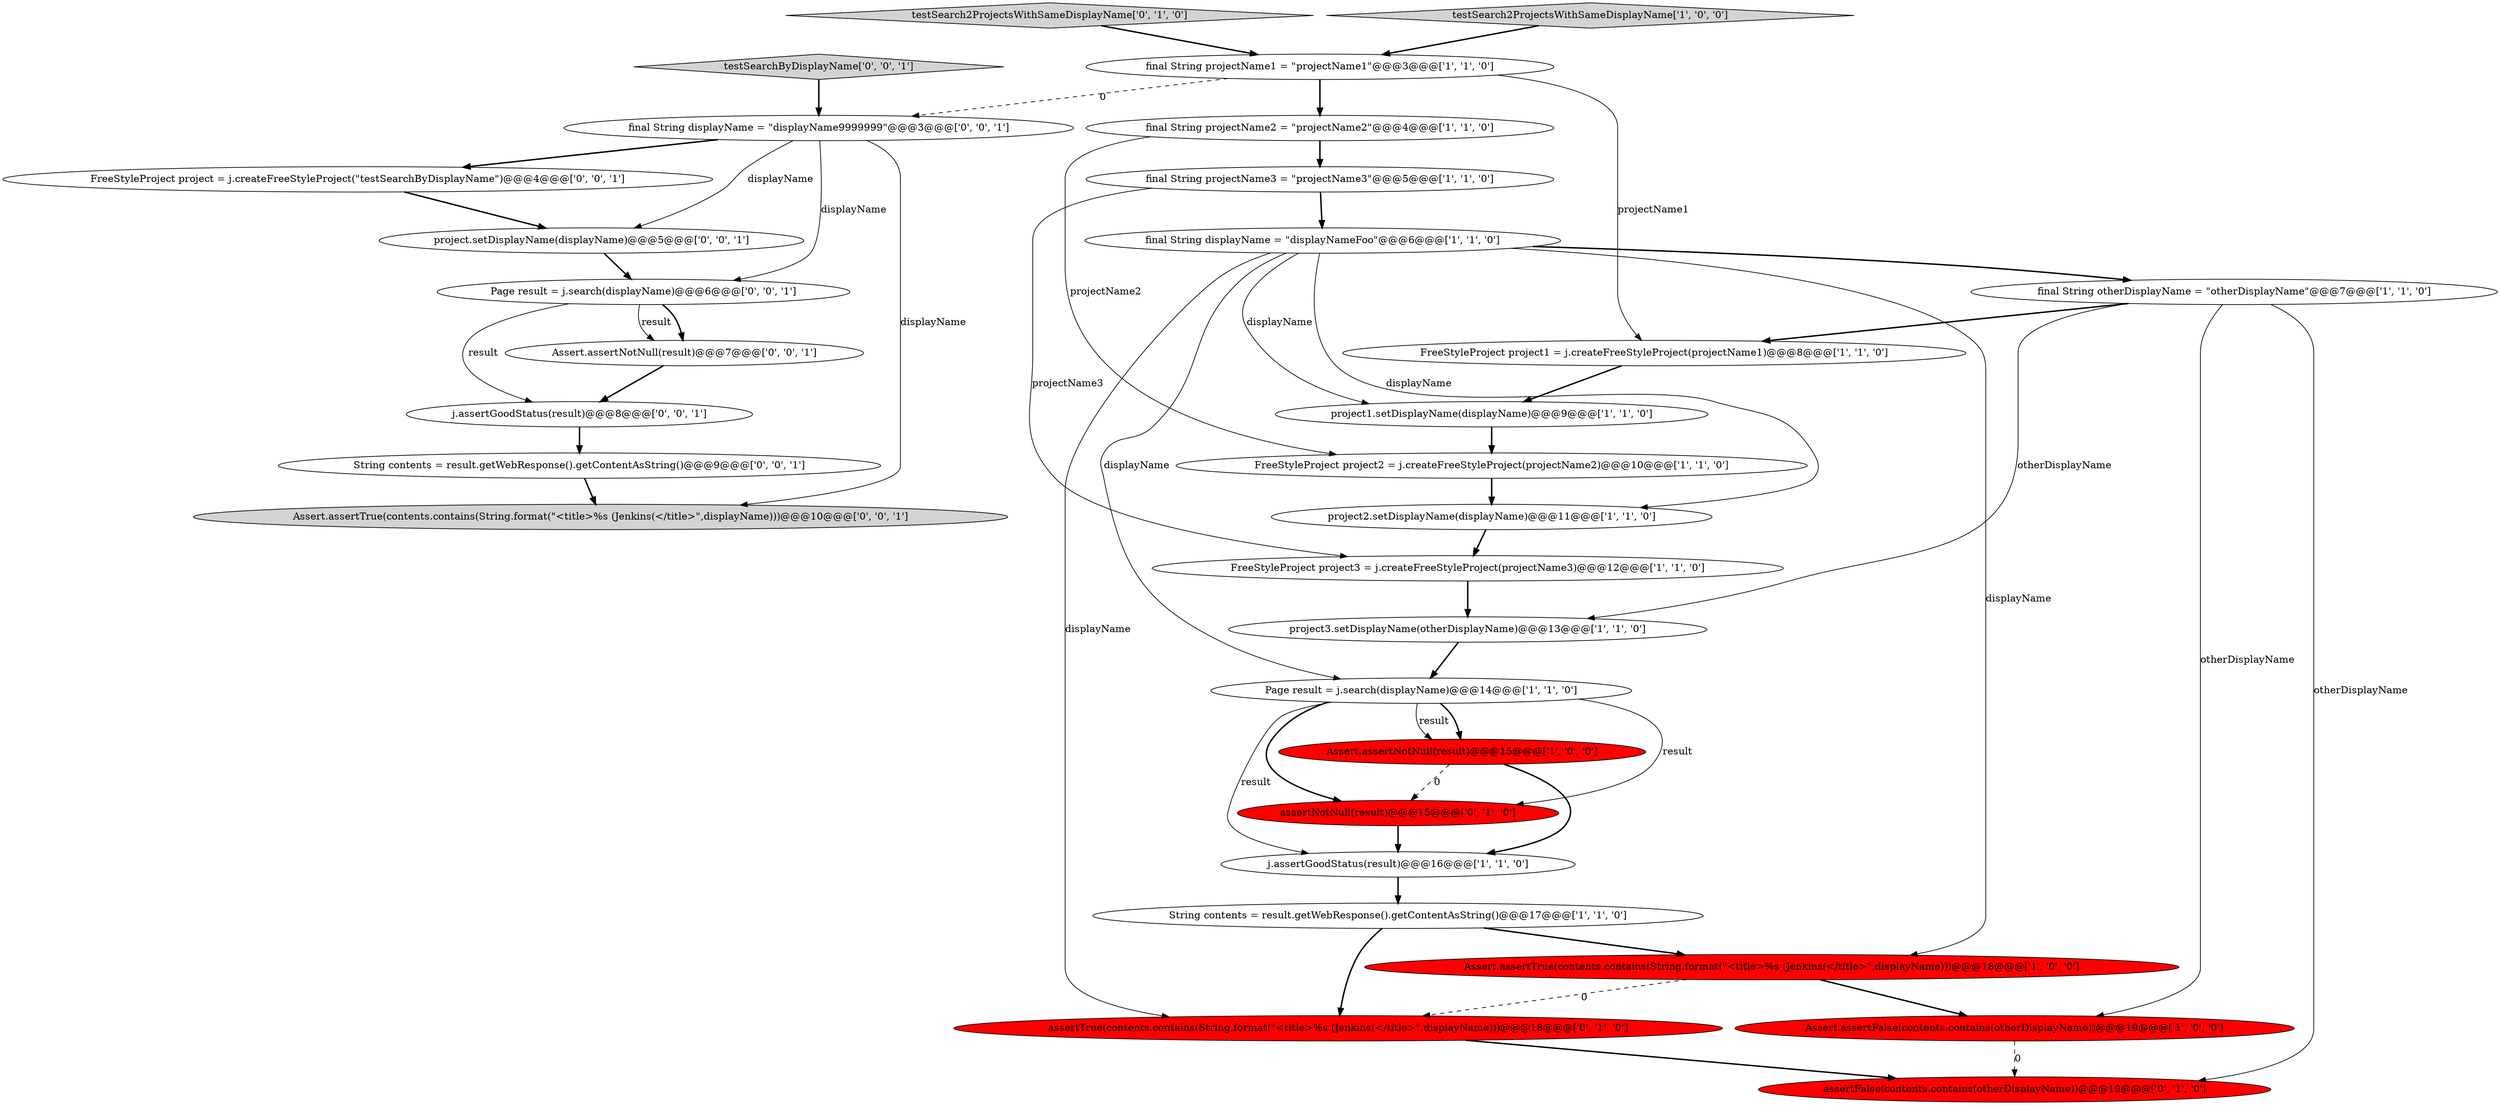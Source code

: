 digraph {
10 [style = filled, label = "Page result = j.search(displayName)@@@14@@@['1', '1', '0']", fillcolor = white, shape = ellipse image = "AAA0AAABBB1BBB"];
0 [style = filled, label = "Assert.assertFalse(contents.contains(otherDisplayName))@@@19@@@['1', '0', '0']", fillcolor = red, shape = ellipse image = "AAA1AAABBB1BBB"];
24 [style = filled, label = "Assert.assertTrue(contents.contains(String.format(\"<title>%s (Jenkins(</title>\",displayName)))@@@10@@@['0', '0', '1']", fillcolor = lightgray, shape = ellipse image = "AAA0AAABBB3BBB"];
4 [style = filled, label = "final String otherDisplayName = \"otherDisplayName\"@@@7@@@['1', '1', '0']", fillcolor = white, shape = ellipse image = "AAA0AAABBB1BBB"];
21 [style = filled, label = "assertNotNull(result)@@@15@@@['0', '1', '0']", fillcolor = red, shape = ellipse image = "AAA1AAABBB2BBB"];
20 [style = filled, label = "testSearch2ProjectsWithSameDisplayName['0', '1', '0']", fillcolor = lightgray, shape = diamond image = "AAA0AAABBB2BBB"];
23 [style = filled, label = "j.assertGoodStatus(result)@@@8@@@['0', '0', '1']", fillcolor = white, shape = ellipse image = "AAA0AAABBB3BBB"];
27 [style = filled, label = "FreeStyleProject project = j.createFreeStyleProject(\"testSearchByDisplayName\")@@@4@@@['0', '0', '1']", fillcolor = white, shape = ellipse image = "AAA0AAABBB3BBB"];
18 [style = filled, label = "assertFalse(contents.contains(otherDisplayName))@@@19@@@['0', '1', '0']", fillcolor = red, shape = ellipse image = "AAA1AAABBB2BBB"];
19 [style = filled, label = "assertTrue(contents.contains(String.format(\"<title>%s (Jenkins(</title>\",displayName)))@@@18@@@['0', '1', '0']", fillcolor = red, shape = ellipse image = "AAA1AAABBB2BBB"];
29 [style = filled, label = "String contents = result.getWebResponse().getContentAsString()@@@9@@@['0', '0', '1']", fillcolor = white, shape = ellipse image = "AAA0AAABBB3BBB"];
3 [style = filled, label = "final String projectName1 = \"projectName1\"@@@3@@@['1', '1', '0']", fillcolor = white, shape = ellipse image = "AAA0AAABBB1BBB"];
16 [style = filled, label = "Assert.assertTrue(contents.contains(String.format(\"<title>%s (Jenkins(</title>\",displayName)))@@@18@@@['1', '0', '0']", fillcolor = red, shape = ellipse image = "AAA1AAABBB1BBB"];
13 [style = filled, label = "testSearch2ProjectsWithSameDisplayName['1', '0', '0']", fillcolor = lightgray, shape = diamond image = "AAA0AAABBB1BBB"];
6 [style = filled, label = "final String displayName = \"displayNameFoo\"@@@6@@@['1', '1', '0']", fillcolor = white, shape = ellipse image = "AAA0AAABBB1BBB"];
2 [style = filled, label = "Assert.assertNotNull(result)@@@15@@@['1', '0', '0']", fillcolor = red, shape = ellipse image = "AAA1AAABBB1BBB"];
14 [style = filled, label = "project2.setDisplayName(displayName)@@@11@@@['1', '1', '0']", fillcolor = white, shape = ellipse image = "AAA0AAABBB1BBB"];
17 [style = filled, label = "project3.setDisplayName(otherDisplayName)@@@13@@@['1', '1', '0']", fillcolor = white, shape = ellipse image = "AAA0AAABBB1BBB"];
1 [style = filled, label = "final String projectName3 = \"projectName3\"@@@5@@@['1', '1', '0']", fillcolor = white, shape = ellipse image = "AAA0AAABBB1BBB"];
26 [style = filled, label = "Assert.assertNotNull(result)@@@7@@@['0', '0', '1']", fillcolor = white, shape = ellipse image = "AAA0AAABBB3BBB"];
5 [style = filled, label = "String contents = result.getWebResponse().getContentAsString()@@@17@@@['1', '1', '0']", fillcolor = white, shape = ellipse image = "AAA0AAABBB1BBB"];
11 [style = filled, label = "FreeStyleProject project3 = j.createFreeStyleProject(projectName3)@@@12@@@['1', '1', '0']", fillcolor = white, shape = ellipse image = "AAA0AAABBB1BBB"];
12 [style = filled, label = "FreeStyleProject project2 = j.createFreeStyleProject(projectName2)@@@10@@@['1', '1', '0']", fillcolor = white, shape = ellipse image = "AAA0AAABBB1BBB"];
9 [style = filled, label = "FreeStyleProject project1 = j.createFreeStyleProject(projectName1)@@@8@@@['1', '1', '0']", fillcolor = white, shape = ellipse image = "AAA0AAABBB1BBB"];
7 [style = filled, label = "final String projectName2 = \"projectName2\"@@@4@@@['1', '1', '0']", fillcolor = white, shape = ellipse image = "AAA0AAABBB1BBB"];
22 [style = filled, label = "project.setDisplayName(displayName)@@@5@@@['0', '0', '1']", fillcolor = white, shape = ellipse image = "AAA0AAABBB3BBB"];
8 [style = filled, label = "project1.setDisplayName(displayName)@@@9@@@['1', '1', '0']", fillcolor = white, shape = ellipse image = "AAA0AAABBB1BBB"];
25 [style = filled, label = "final String displayName = \"displayName9999999\"@@@3@@@['0', '0', '1']", fillcolor = white, shape = ellipse image = "AAA0AAABBB3BBB"];
15 [style = filled, label = "j.assertGoodStatus(result)@@@16@@@['1', '1', '0']", fillcolor = white, shape = ellipse image = "AAA0AAABBB1BBB"];
30 [style = filled, label = "testSearchByDisplayName['0', '0', '1']", fillcolor = lightgray, shape = diamond image = "AAA0AAABBB3BBB"];
28 [style = filled, label = "Page result = j.search(displayName)@@@6@@@['0', '0', '1']", fillcolor = white, shape = ellipse image = "AAA0AAABBB3BBB"];
4->9 [style = bold, label=""];
17->10 [style = bold, label=""];
4->17 [style = solid, label="otherDisplayName"];
16->0 [style = bold, label=""];
19->18 [style = bold, label=""];
7->1 [style = bold, label=""];
16->19 [style = dashed, label="0"];
10->15 [style = solid, label="result"];
6->19 [style = solid, label="displayName"];
21->15 [style = bold, label=""];
4->0 [style = solid, label="otherDisplayName"];
30->25 [style = bold, label=""];
28->26 [style = bold, label=""];
22->28 [style = bold, label=""];
20->3 [style = bold, label=""];
10->21 [style = bold, label=""];
6->10 [style = solid, label="displayName"];
25->24 [style = solid, label="displayName"];
9->8 [style = bold, label=""];
27->22 [style = bold, label=""];
15->5 [style = bold, label=""];
6->8 [style = solid, label="displayName"];
5->16 [style = bold, label=""];
23->29 [style = bold, label=""];
5->19 [style = bold, label=""];
25->27 [style = bold, label=""];
6->4 [style = bold, label=""];
10->21 [style = solid, label="result"];
4->18 [style = solid, label="otherDisplayName"];
25->22 [style = solid, label="displayName"];
1->6 [style = bold, label=""];
13->3 [style = bold, label=""];
3->7 [style = bold, label=""];
2->21 [style = dashed, label="0"];
28->26 [style = solid, label="result"];
3->9 [style = solid, label="projectName1"];
26->23 [style = bold, label=""];
2->15 [style = bold, label=""];
12->14 [style = bold, label=""];
7->12 [style = solid, label="projectName2"];
0->18 [style = dashed, label="0"];
11->17 [style = bold, label=""];
10->2 [style = bold, label=""];
28->23 [style = solid, label="result"];
10->2 [style = solid, label="result"];
29->24 [style = bold, label=""];
25->28 [style = solid, label="displayName"];
14->11 [style = bold, label=""];
6->16 [style = solid, label="displayName"];
8->12 [style = bold, label=""];
6->14 [style = solid, label="displayName"];
1->11 [style = solid, label="projectName3"];
3->25 [style = dashed, label="0"];
}
